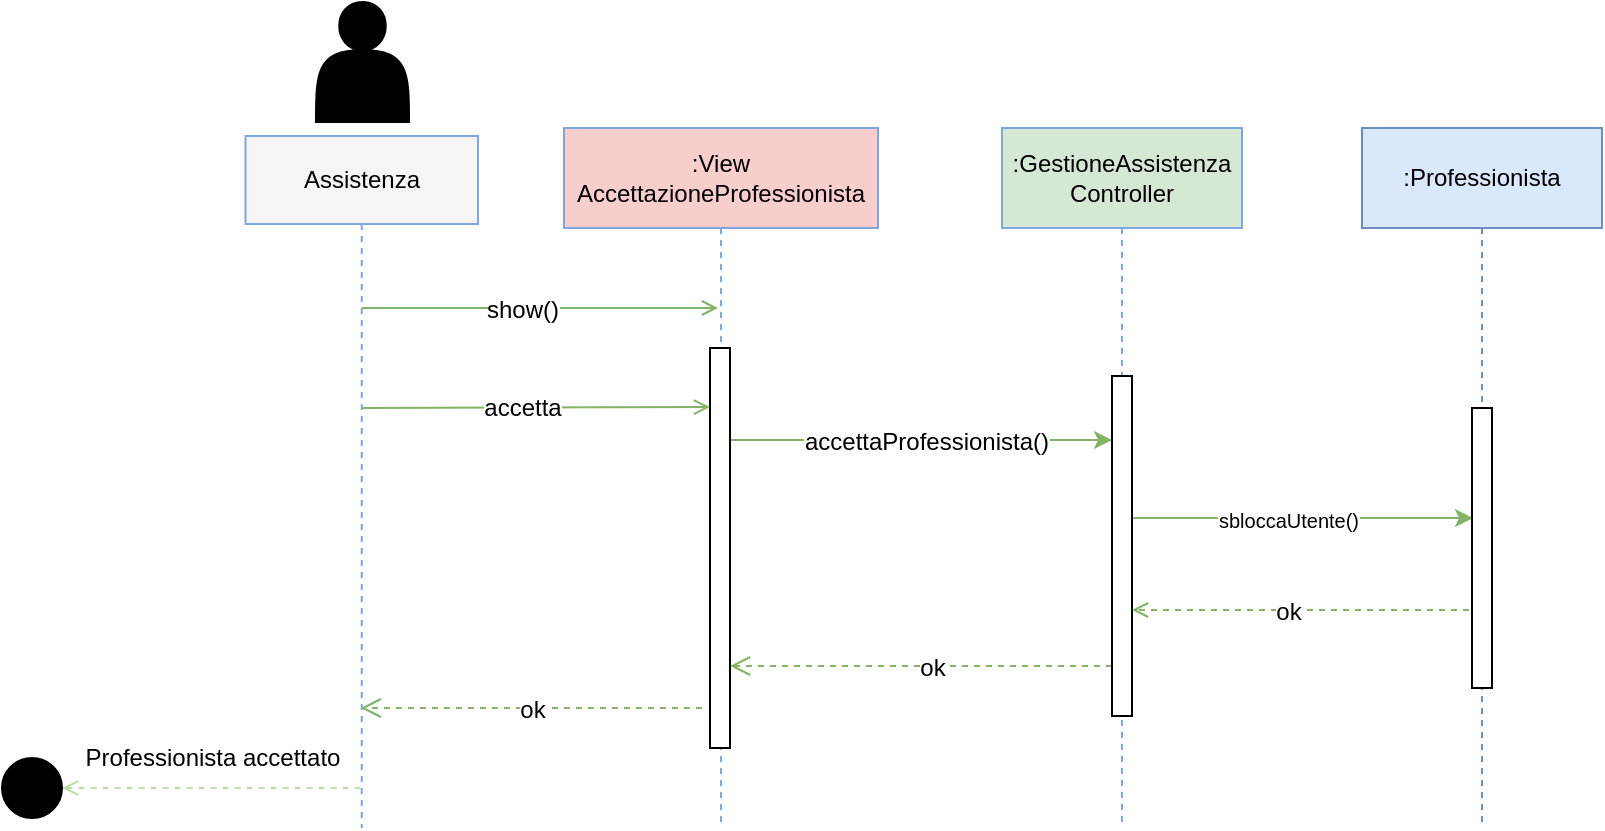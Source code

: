 <mxfile version="21.3.2" type="device">
  <diagram name="Page-1" id="2YBvvXClWsGukQMizWep">
    <mxGraphModel dx="1285" dy="795" grid="1" gridSize="10" guides="1" tooltips="1" connect="1" arrows="1" fold="1" page="1" pageScale="1" pageWidth="850" pageHeight="1100" background="#ffffff" math="0" shadow="0">
      <root>
        <mxCell id="0" />
        <mxCell id="1" parent="0" />
        <mxCell id="xSgBkyLt8bNH0rPEXd5p-5" style="edgeStyle=elbowEdgeStyle;rounded=0;orthogonalLoop=1;jettySize=auto;html=1;elbow=vertical;curved=0;strokeColor=#82b366;fillColor=#d5e8d4;" edge="1" parent="1" source="aM9ryv3xv72pqoxQDRHE-6">
          <mxGeometry relative="1" as="geometry">
            <mxPoint x="555.5" y="285" as="targetPoint" />
            <mxPoint x="381" y="285" as="sourcePoint" />
          </mxGeometry>
        </mxCell>
        <mxCell id="aM9ryv3xv72pqoxQDRHE-7" value="" style="html=1;verticalAlign=bottom;endArrow=classic;edgeStyle=elbowEdgeStyle;elbow=vertical;curved=0;rounded=0;fillColor=#d5e8d4;strokeColor=#82b366;endFill=1;" parent="1" source="aM9ryv3xv72pqoxQDRHE-1" target="aM9ryv3xv72pqoxQDRHE-6" edge="1">
          <mxGeometry relative="1" as="geometry">
            <mxPoint x="195" y="246" as="sourcePoint" />
            <Array as="points">
              <mxPoint x="327" y="246" />
            </Array>
            <mxPoint x="405" y="246" as="targetPoint" />
          </mxGeometry>
        </mxCell>
        <mxCell id="aM9ryv3xv72pqoxQDRHE-8" value="" style="html=1;verticalAlign=bottom;endArrow=open;dashed=1;endSize=8;edgeStyle=elbowEdgeStyle;elbow=vertical;curved=0;rounded=0;fillColor=#d5e8d4;strokeColor=#82b366;" parent="1" source="aM9ryv3xv72pqoxQDRHE-6" target="aM9ryv3xv72pqoxQDRHE-2" edge="1">
          <mxGeometry relative="1" as="geometry">
            <mxPoint x="195" y="359" as="targetPoint" />
            <Array as="points">
              <mxPoint x="337" y="359" />
            </Array>
            <mxPoint x="405" y="359" as="sourcePoint" />
          </mxGeometry>
        </mxCell>
        <mxCell id="aM9ryv3xv72pqoxQDRHE-1" value="&lt;div&gt;&lt;font color=&quot;#000000&quot;&gt;:View&lt;/font&gt;&lt;/div&gt;&lt;div&gt;&lt;font color=&quot;#000000&quot;&gt;AccettazioneProfessionista&lt;br&gt;&lt;/font&gt;&lt;/div&gt;" style="shape=umlLifeline;perimeter=lifelinePerimeter;whiteSpace=wrap;html=1;container=0;dropTarget=0;collapsible=0;recursiveResize=0;outlineConnect=0;portConstraint=eastwest;newEdgeStyle={&quot;edgeStyle&quot;:&quot;elbowEdgeStyle&quot;,&quot;elbow&quot;:&quot;vertical&quot;,&quot;curved&quot;:0,&quot;rounded&quot;:0};fillColor=#f8cecc;strokeColor=#7EA6E0;size=50;" parent="1" vertex="1">
          <mxGeometry x="101" y="90" width="157" height="350" as="geometry" />
        </mxCell>
        <mxCell id="aM9ryv3xv72pqoxQDRHE-2" value="" style="html=1;points=[];perimeter=orthogonalPerimeter;outlineConnect=0;targetShapes=umlLifeline;portConstraint=eastwest;newEdgeStyle={&quot;edgeStyle&quot;:&quot;elbowEdgeStyle&quot;,&quot;elbow&quot;:&quot;vertical&quot;,&quot;curved&quot;:0,&quot;rounded&quot;:0};fillColor=#FFFFFF;strokeColor=#000000;" parent="aM9ryv3xv72pqoxQDRHE-1" vertex="1">
          <mxGeometry x="73" y="110" width="10" height="200" as="geometry" />
        </mxCell>
        <mxCell id="aM9ryv3xv72pqoxQDRHE-5" value="&lt;div&gt;&lt;font color=&quot;#000000&quot;&gt;:GestioneAssistenza&lt;/font&gt;&lt;/div&gt;&lt;div&gt;&lt;font color=&quot;#000000&quot;&gt;Controller&lt;br&gt;&lt;/font&gt;&lt;/div&gt;" style="shape=umlLifeline;perimeter=lifelinePerimeter;whiteSpace=wrap;html=1;container=0;dropTarget=0;collapsible=0;recursiveResize=0;outlineConnect=0;portConstraint=eastwest;newEdgeStyle={&quot;edgeStyle&quot;:&quot;elbowEdgeStyle&quot;,&quot;elbow&quot;:&quot;vertical&quot;,&quot;curved&quot;:0,&quot;rounded&quot;:0};fillColor=#d5e8d4;strokeColor=#7EA6E0;size=50;" parent="1" vertex="1">
          <mxGeometry x="320" y="90" width="120" height="350" as="geometry" />
        </mxCell>
        <mxCell id="aM9ryv3xv72pqoxQDRHE-6" value="" style="html=1;points=[];perimeter=orthogonalPerimeter;outlineConnect=0;targetShapes=umlLifeline;portConstraint=eastwest;newEdgeStyle={&quot;edgeStyle&quot;:&quot;elbowEdgeStyle&quot;,&quot;elbow&quot;:&quot;vertical&quot;,&quot;curved&quot;:0,&quot;rounded&quot;:0};fillColor=#FFFFFF;strokeColor=#000000;" parent="aM9ryv3xv72pqoxQDRHE-5" vertex="1">
          <mxGeometry x="55" y="124" width="10" height="170" as="geometry" />
        </mxCell>
        <mxCell id="xSgBkyLt8bNH0rPEXd5p-9" style="edgeStyle=orthogonalEdgeStyle;rounded=0;orthogonalLoop=1;jettySize=auto;html=1;strokeColor=#82b366;fillColor=#d5e8d4;dashed=1;endArrow=open;endFill=0;" edge="1" parent="1">
          <mxGeometry relative="1" as="geometry">
            <mxPoint x="559.5" y="349" as="sourcePoint" />
            <mxPoint x="385" y="331" as="targetPoint" />
            <Array as="points">
              <mxPoint x="560" y="331" />
            </Array>
          </mxGeometry>
        </mxCell>
        <mxCell id="xSgBkyLt8bNH0rPEXd5p-7" value="&lt;font style=&quot;background-color: rgb(255, 255, 255);&quot; color=&quot;#000000&quot;&gt;accettaProfessionista()&lt;/font&gt;" style="text;html=1;align=center;verticalAlign=middle;resizable=0;points=[];autosize=1;strokeColor=none;fillColor=none;" vertex="1" parent="1">
          <mxGeometry x="207" y="232" width="150" height="30" as="geometry" />
        </mxCell>
        <mxCell id="xSgBkyLt8bNH0rPEXd5p-8" value="&lt;font style=&quot;background-color: rgb(255, 255, 255);&quot; color=&quot;#000000&quot;&gt;ok&lt;/font&gt;" style="text;html=1;align=center;verticalAlign=middle;resizable=0;points=[];autosize=1;strokeColor=none;fillColor=none;" vertex="1" parent="1">
          <mxGeometry x="265" y="345" width="40" height="30" as="geometry" />
        </mxCell>
        <mxCell id="xSgBkyLt8bNH0rPEXd5p-10" value="&lt;font style=&quot;font-size: 10px; background-color: rgb(255, 255, 255);&quot; color=&quot;#000000&quot;&gt;sbloccaUtente()&lt;/font&gt;" style="text;html=1;align=center;verticalAlign=middle;resizable=0;points=[];autosize=1;strokeColor=none;fillColor=none;" vertex="1" parent="1">
          <mxGeometry x="418" y="271" width="90" height="30" as="geometry" />
        </mxCell>
        <mxCell id="xSgBkyLt8bNH0rPEXd5p-13" value="&lt;font style=&quot;background-color: rgb(255, 255, 255);&quot; color=&quot;#000000&quot;&gt;ok&lt;/font&gt;" style="text;html=1;align=center;verticalAlign=middle;resizable=0;points=[];autosize=1;strokeColor=none;fillColor=none;" vertex="1" parent="1">
          <mxGeometry x="443" y="317" width="40" height="30" as="geometry" />
        </mxCell>
        <mxCell id="xSgBkyLt8bNH0rPEXd5p-43" value="&lt;font color=&quot;#000000&quot;&gt;Assistenza&lt;/font&gt;" style="shape=umlLifeline;perimeter=lifelinePerimeter;whiteSpace=wrap;html=1;container=0;dropTarget=0;collapsible=0;recursiveResize=0;outlineConnect=0;portConstraint=eastwest;newEdgeStyle={&quot;edgeStyle&quot;:&quot;elbowEdgeStyle&quot;,&quot;elbow&quot;:&quot;vertical&quot;,&quot;curved&quot;:0,&quot;rounded&quot;:0};fillColor=#f5f5f5;strokeColor=#7EA6E0;fontColor=#333333;size=44;" vertex="1" parent="1">
          <mxGeometry x="-58.25" y="94" width="116.25" height="346" as="geometry" />
        </mxCell>
        <mxCell id="xSgBkyLt8bNH0rPEXd5p-45" value="" style="shape=actor;whiteSpace=wrap;html=1;fontFamily=Helvetica;fontSize=12;fillColor=#000000;" vertex="1" parent="1">
          <mxGeometry x="-23" y="27" width="46.5" height="60" as="geometry" />
        </mxCell>
        <mxCell id="xSgBkyLt8bNH0rPEXd5p-46" value="" style="html=1;verticalAlign=bottom;endArrow=open;edgeStyle=elbowEdgeStyle;elbow=vertical;curved=0;rounded=0;fillColor=#d5e8d4;strokeColor=#82b366;endFill=0;" edge="1" parent="1">
          <mxGeometry relative="1" as="geometry">
            <mxPoint y="180" as="sourcePoint" />
            <Array as="points">
              <mxPoint x="130" y="180" />
            </Array>
            <mxPoint x="178" y="180" as="targetPoint" />
          </mxGeometry>
        </mxCell>
        <mxCell id="xSgBkyLt8bNH0rPEXd5p-47" value="&lt;font style=&quot;background-color: rgb(255, 255, 255);&quot; color=&quot;#000000&quot;&gt;show()&lt;/font&gt;" style="text;html=1;align=center;verticalAlign=middle;resizable=0;points=[];autosize=1;strokeColor=none;fillColor=none;fontSize=12;fontFamily=Helvetica;fontColor=default;" vertex="1" parent="1">
          <mxGeometry x="50" y="166" width="60" height="30" as="geometry" />
        </mxCell>
        <mxCell id="xSgBkyLt8bNH0rPEXd5p-48" value="" style="html=1;verticalAlign=bottom;endArrow=open;edgeStyle=elbowEdgeStyle;elbow=vertical;curved=0;rounded=0;fillColor=#d5e8d4;strokeColor=#82b366;endFill=0;" edge="1" parent="1">
          <mxGeometry relative="1" as="geometry">
            <mxPoint y="230" as="sourcePoint" />
            <Array as="points">
              <mxPoint x="136" y="229.5" />
            </Array>
            <mxPoint x="174" y="230" as="targetPoint" />
          </mxGeometry>
        </mxCell>
        <mxCell id="xSgBkyLt8bNH0rPEXd5p-49" value="&lt;font style=&quot;background-color: rgb(255, 255, 255);&quot; color=&quot;#000000&quot;&gt;accetta&lt;/font&gt;" style="text;html=1;align=center;verticalAlign=middle;resizable=0;points=[];autosize=1;strokeColor=none;fillColor=none;fontSize=12;fontFamily=Helvetica;fontColor=default;" vertex="1" parent="1">
          <mxGeometry x="50" y="215" width="60" height="30" as="geometry" />
        </mxCell>
        <mxCell id="xSgBkyLt8bNH0rPEXd5p-52" value="&lt;font color=&quot;#000000&quot;&gt;:Professionista&lt;/font&gt;" style="shape=umlLifeline;perimeter=lifelinePerimeter;whiteSpace=wrap;html=1;container=0;dropTarget=0;collapsible=0;recursiveResize=0;outlineConnect=0;portConstraint=eastwest;newEdgeStyle={&quot;edgeStyle&quot;:&quot;elbowEdgeStyle&quot;,&quot;elbow&quot;:&quot;vertical&quot;,&quot;curved&quot;:0,&quot;rounded&quot;:0};fillColor=#dae8fc;strokeColor=#6c8ebf;size=50;" vertex="1" parent="1">
          <mxGeometry x="500" y="90" width="120" height="350" as="geometry" />
        </mxCell>
        <mxCell id="xSgBkyLt8bNH0rPEXd5p-53" value="" style="html=1;points=[];perimeter=orthogonalPerimeter;outlineConnect=0;targetShapes=umlLifeline;portConstraint=eastwest;newEdgeStyle={&quot;edgeStyle&quot;:&quot;elbowEdgeStyle&quot;,&quot;elbow&quot;:&quot;vertical&quot;,&quot;curved&quot;:0,&quot;rounded&quot;:0};fillColor=#FFFFFF;strokeColor=#000000;" vertex="1" parent="xSgBkyLt8bNH0rPEXd5p-52">
          <mxGeometry x="55" y="140" width="10" height="140" as="geometry" />
        </mxCell>
        <mxCell id="xSgBkyLt8bNH0rPEXd5p-54" value="" style="html=1;verticalAlign=bottom;endArrow=open;dashed=1;endSize=8;edgeStyle=elbowEdgeStyle;elbow=vertical;curved=0;rounded=0;fillColor=#d5e8d4;strokeColor=#82b366;" edge="1" parent="1">
          <mxGeometry relative="1" as="geometry">
            <mxPoint x="-0.625" y="380" as="targetPoint" />
            <Array as="points">
              <mxPoint x="155" y="380" />
            </Array>
            <mxPoint x="170" y="380" as="sourcePoint" />
          </mxGeometry>
        </mxCell>
        <mxCell id="xSgBkyLt8bNH0rPEXd5p-55" value="&lt;font style=&quot;background-color: rgb(255, 255, 255);&quot; color=&quot;#000000&quot;&gt;ok&lt;/font&gt;" style="text;html=1;align=center;verticalAlign=middle;resizable=0;points=[];autosize=1;strokeColor=none;fillColor=none;fontSize=12;fontFamily=Helvetica;fontColor=default;" vertex="1" parent="1">
          <mxGeometry x="65" y="366" width="40" height="30" as="geometry" />
        </mxCell>
        <mxCell id="xSgBkyLt8bNH0rPEXd5p-57" value="" style="endArrow=none;dashed=1;html=1;rounded=0;labelBackgroundColor=default;strokeColor=#B9E0A5;fontFamily=Helvetica;fontSize=12;fontColor=default;fillColor=#d5e8d4;shape=connector;startArrow=open;startFill=0;exitX=1;exitY=0.5;exitDx=0;exitDy=0;" edge="1" parent="1" source="xSgBkyLt8bNH0rPEXd5p-58">
          <mxGeometry width="50" height="50" relative="1" as="geometry">
            <mxPoint x="-110" y="420" as="sourcePoint" />
            <mxPoint x="-0.625" y="420" as="targetPoint" />
          </mxGeometry>
        </mxCell>
        <mxCell id="xSgBkyLt8bNH0rPEXd5p-58" value="" style="ellipse;whiteSpace=wrap;html=1;aspect=fixed;fontFamily=Helvetica;fontSize=12;fillColor=#000000;" vertex="1" parent="1">
          <mxGeometry x="-180" y="405" width="30" height="30" as="geometry" />
        </mxCell>
        <mxCell id="xSgBkyLt8bNH0rPEXd5p-59" value="&lt;font color=&quot;#000000&quot;&gt;Professionista accettato&lt;/font&gt;" style="text;html=1;align=center;verticalAlign=middle;resizable=0;points=[];autosize=1;strokeColor=none;fillColor=none;fontSize=12;fontFamily=Helvetica;fontColor=default;" vertex="1" parent="1">
          <mxGeometry x="-150" y="390" width="150" height="30" as="geometry" />
        </mxCell>
      </root>
    </mxGraphModel>
  </diagram>
</mxfile>
